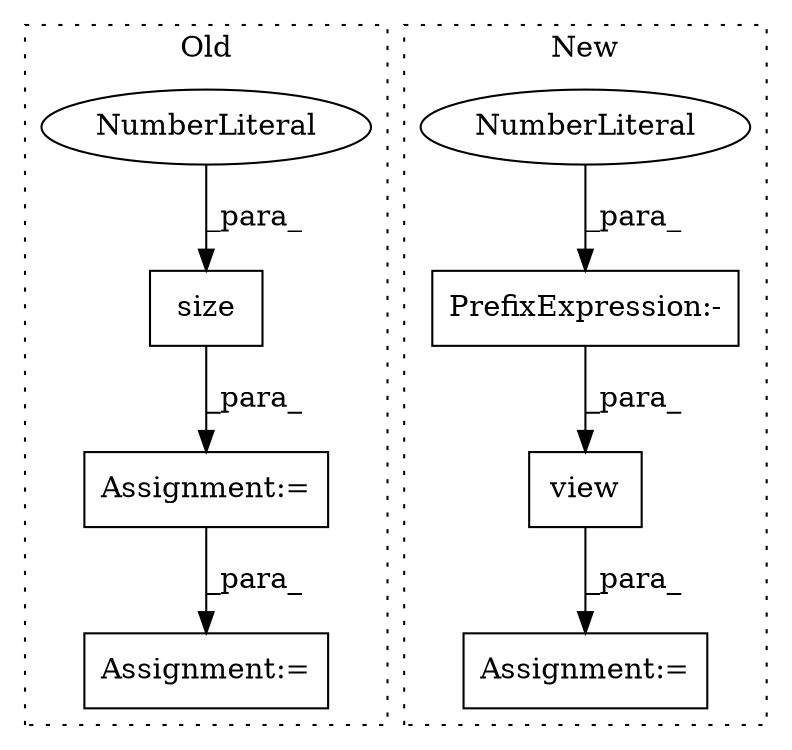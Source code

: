 digraph G {
subgraph cluster0 {
1 [label="size" a="32" s="3013,3019" l="5,1" shape="box"];
4 [label="NumberLiteral" a="34" s="3018" l="1" shape="ellipse"];
5 [label="Assignment:=" a="7" s="3042" l="1" shape="box"];
8 [label="Assignment:=" a="7" s="3007" l="1" shape="box"];
label = "Old";
style="dotted";
}
subgraph cluster1 {
2 [label="view" a="32" s="4318,4325" l="5,1" shape="box"];
3 [label="Assignment:=" a="7" s="4297" l="1" shape="box"];
6 [label="PrefixExpression:-" a="38" s="4323" l="1" shape="box"];
7 [label="NumberLiteral" a="34" s="4324" l="1" shape="ellipse"];
label = "New";
style="dotted";
}
1 -> 8 [label="_para_"];
2 -> 3 [label="_para_"];
4 -> 1 [label="_para_"];
6 -> 2 [label="_para_"];
7 -> 6 [label="_para_"];
8 -> 5 [label="_para_"];
}